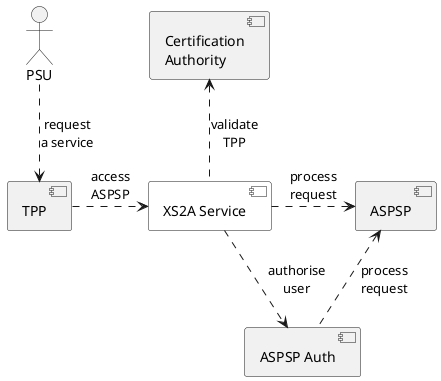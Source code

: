 @startuml

skinparam componentStyle uml2

actor PSU
component "TPP" as TPP
component "ASPSP" as ASPSP
component "ASPSP Auth" as auth
component "XS2A Service" as xs2a #white
component "Certification\nAuthority" as CA

PSU ..> TPP : request\na service
TPP .> xs2a : access\nASPSP
xs2a .> ASPSP : process\nrequest
CA <.. xs2a : validate\nTPP
xs2a ..> auth : authorise\nuser
ASPSP <.. auth : process\nrequest

@enduml
